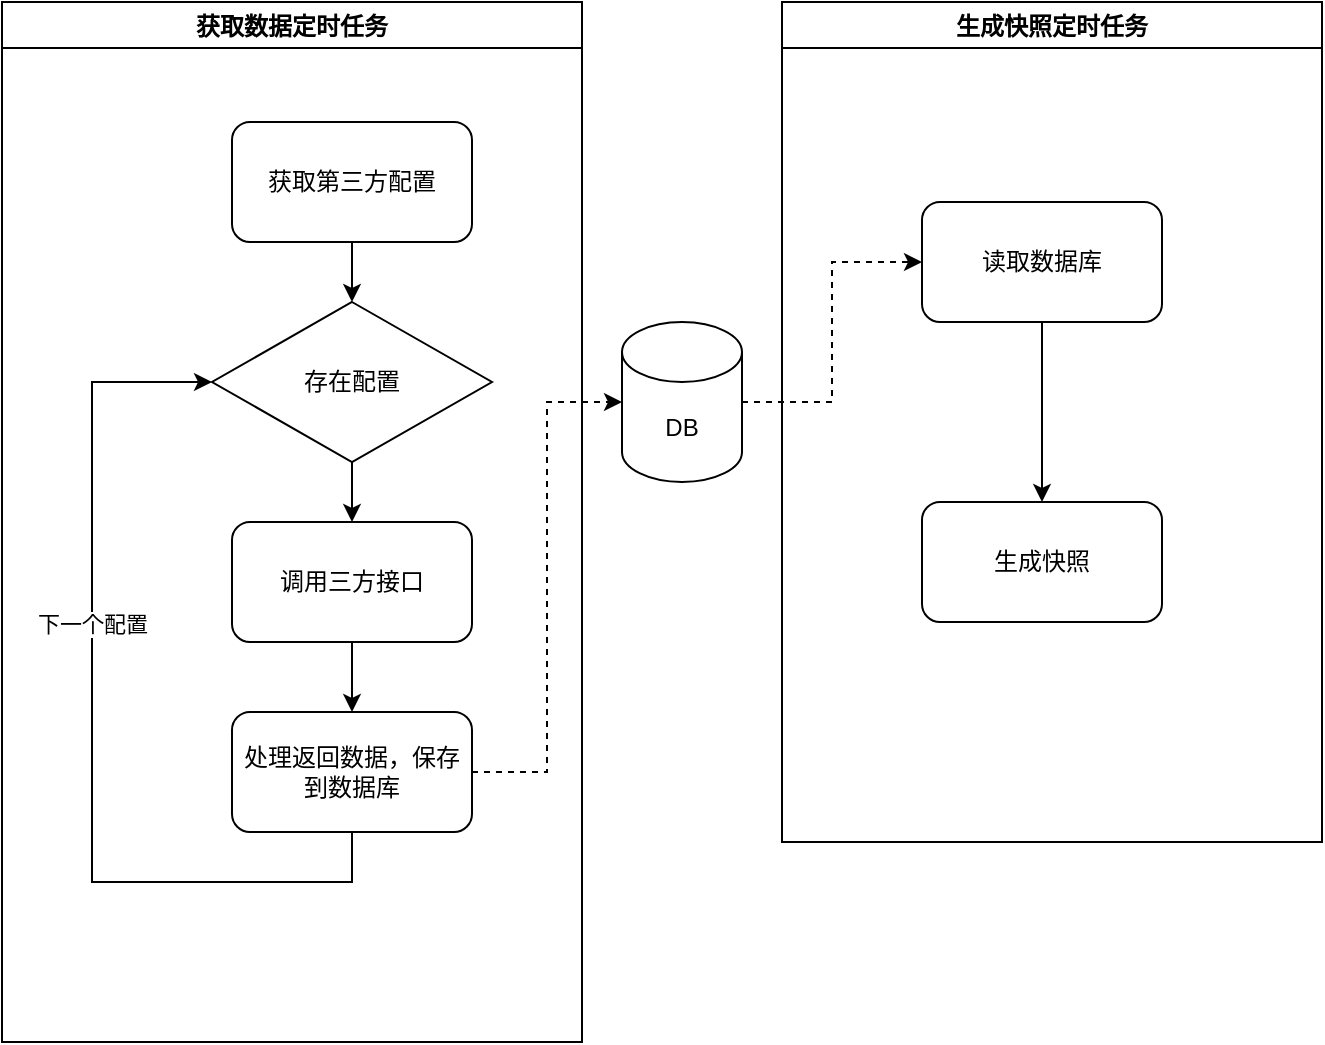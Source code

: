 <mxfile version="14.2.3" type="github">
  <diagram id="BhkdcwuxJZWdev6bQ4Gi" name="Page-1">
    <mxGraphModel dx="946" dy="614" grid="1" gridSize="10" guides="1" tooltips="1" connect="1" arrows="1" fold="1" page="1" pageScale="1" pageWidth="827" pageHeight="1169" math="0" shadow="0">
      <root>
        <mxCell id="0" />
        <mxCell id="1" parent="0" />
        <mxCell id="iyAPcdP246QH8wp2LWoo-9" style="edgeStyle=orthogonalEdgeStyle;rounded=0;orthogonalLoop=1;jettySize=auto;html=1;exitX=1;exitY=0.5;exitDx=0;exitDy=0;entryX=0;entryY=0.5;entryDx=0;entryDy=0;entryPerimeter=0;dashed=1;" edge="1" parent="1" source="iyAPcdP246QH8wp2LWoo-19" target="iyAPcdP246QH8wp2LWoo-4">
          <mxGeometry relative="1" as="geometry" />
        </mxCell>
        <mxCell id="iyAPcdP246QH8wp2LWoo-12" style="edgeStyle=orthogonalEdgeStyle;rounded=0;orthogonalLoop=1;jettySize=auto;html=1;exitX=1;exitY=0.5;exitDx=0;exitDy=0;exitPerimeter=0;entryX=0;entryY=0.5;entryDx=0;entryDy=0;dashed=1;" edge="1" parent="1" source="iyAPcdP246QH8wp2LWoo-4" target="iyAPcdP246QH8wp2LWoo-10">
          <mxGeometry relative="1" as="geometry" />
        </mxCell>
        <mxCell id="iyAPcdP246QH8wp2LWoo-4" value="DB" style="shape=cylinder3;whiteSpace=wrap;html=1;boundedLbl=1;backgroundOutline=1;size=15;" vertex="1" parent="1">
          <mxGeometry x="394" y="350" width="60" height="80" as="geometry" />
        </mxCell>
        <mxCell id="iyAPcdP246QH8wp2LWoo-15" value="获取数据定时任务" style="swimlane;" vertex="1" parent="1">
          <mxGeometry x="84" y="190" width="290" height="520" as="geometry" />
        </mxCell>
        <mxCell id="iyAPcdP246QH8wp2LWoo-1" value="获取第三方配置" style="rounded=1;whiteSpace=wrap;html=1;" vertex="1" parent="iyAPcdP246QH8wp2LWoo-15">
          <mxGeometry x="115" y="60" width="120" height="60" as="geometry" />
        </mxCell>
        <mxCell id="iyAPcdP246QH8wp2LWoo-2" value="存在配置" style="rhombus;whiteSpace=wrap;html=1;" vertex="1" parent="iyAPcdP246QH8wp2LWoo-15">
          <mxGeometry x="105" y="150" width="140" height="80" as="geometry" />
        </mxCell>
        <mxCell id="iyAPcdP246QH8wp2LWoo-6" style="edgeStyle=orthogonalEdgeStyle;rounded=0;orthogonalLoop=1;jettySize=auto;html=1;exitX=0.5;exitY=1;exitDx=0;exitDy=0;entryX=0.5;entryY=0;entryDx=0;entryDy=0;" edge="1" parent="iyAPcdP246QH8wp2LWoo-15" source="iyAPcdP246QH8wp2LWoo-1" target="iyAPcdP246QH8wp2LWoo-2">
          <mxGeometry relative="1" as="geometry" />
        </mxCell>
        <mxCell id="iyAPcdP246QH8wp2LWoo-8" value="下一个配置" style="edgeStyle=orthogonalEdgeStyle;rounded=0;orthogonalLoop=1;jettySize=auto;html=1;exitX=0.5;exitY=1;exitDx=0;exitDy=0;entryX=0;entryY=0.5;entryDx=0;entryDy=0;" edge="1" parent="iyAPcdP246QH8wp2LWoo-15" source="iyAPcdP246QH8wp2LWoo-19" target="iyAPcdP246QH8wp2LWoo-2">
          <mxGeometry x="0.222" relative="1" as="geometry">
            <Array as="points">
              <mxPoint x="175" y="440" />
              <mxPoint x="45" y="440" />
              <mxPoint x="45" y="190" />
            </Array>
            <mxPoint as="offset" />
          </mxGeometry>
        </mxCell>
        <mxCell id="iyAPcdP246QH8wp2LWoo-20" style="edgeStyle=orthogonalEdgeStyle;rounded=0;orthogonalLoop=1;jettySize=auto;html=1;exitX=0.5;exitY=1;exitDx=0;exitDy=0;entryX=0.5;entryY=0;entryDx=0;entryDy=0;" edge="1" parent="iyAPcdP246QH8wp2LWoo-15" source="iyAPcdP246QH8wp2LWoo-3" target="iyAPcdP246QH8wp2LWoo-19">
          <mxGeometry relative="1" as="geometry" />
        </mxCell>
        <mxCell id="iyAPcdP246QH8wp2LWoo-3" value="调用三方接口" style="rounded=1;whiteSpace=wrap;html=1;" vertex="1" parent="iyAPcdP246QH8wp2LWoo-15">
          <mxGeometry x="115" y="260" width="120" height="60" as="geometry" />
        </mxCell>
        <mxCell id="iyAPcdP246QH8wp2LWoo-7" style="edgeStyle=orthogonalEdgeStyle;rounded=0;orthogonalLoop=1;jettySize=auto;html=1;exitX=0.5;exitY=1;exitDx=0;exitDy=0;entryX=0.5;entryY=0;entryDx=0;entryDy=0;" edge="1" parent="iyAPcdP246QH8wp2LWoo-15" source="iyAPcdP246QH8wp2LWoo-2" target="iyAPcdP246QH8wp2LWoo-3">
          <mxGeometry relative="1" as="geometry" />
        </mxCell>
        <mxCell id="iyAPcdP246QH8wp2LWoo-19" value="处理返回数据，保存到数据库" style="rounded=1;whiteSpace=wrap;html=1;" vertex="1" parent="iyAPcdP246QH8wp2LWoo-15">
          <mxGeometry x="115" y="355" width="120" height="60" as="geometry" />
        </mxCell>
        <mxCell id="iyAPcdP246QH8wp2LWoo-17" value="生成快照定时任务" style="swimlane;startSize=23;" vertex="1" parent="1">
          <mxGeometry x="474" y="190" width="270" height="420" as="geometry" />
        </mxCell>
        <mxCell id="iyAPcdP246QH8wp2LWoo-10" value="读取数据库" style="rounded=1;whiteSpace=wrap;html=1;" vertex="1" parent="iyAPcdP246QH8wp2LWoo-17">
          <mxGeometry x="70" y="100" width="120" height="60" as="geometry" />
        </mxCell>
        <mxCell id="iyAPcdP246QH8wp2LWoo-11" value="生成快照" style="rounded=1;whiteSpace=wrap;html=1;" vertex="1" parent="iyAPcdP246QH8wp2LWoo-17">
          <mxGeometry x="70" y="250" width="120" height="60" as="geometry" />
        </mxCell>
        <mxCell id="iyAPcdP246QH8wp2LWoo-16" style="edgeStyle=orthogonalEdgeStyle;rounded=0;orthogonalLoop=1;jettySize=auto;html=1;exitX=0.5;exitY=1;exitDx=0;exitDy=0;entryX=0.5;entryY=0;entryDx=0;entryDy=0;" edge="1" parent="iyAPcdP246QH8wp2LWoo-17" source="iyAPcdP246QH8wp2LWoo-10" target="iyAPcdP246QH8wp2LWoo-11">
          <mxGeometry relative="1" as="geometry" />
        </mxCell>
      </root>
    </mxGraphModel>
  </diagram>
</mxfile>

